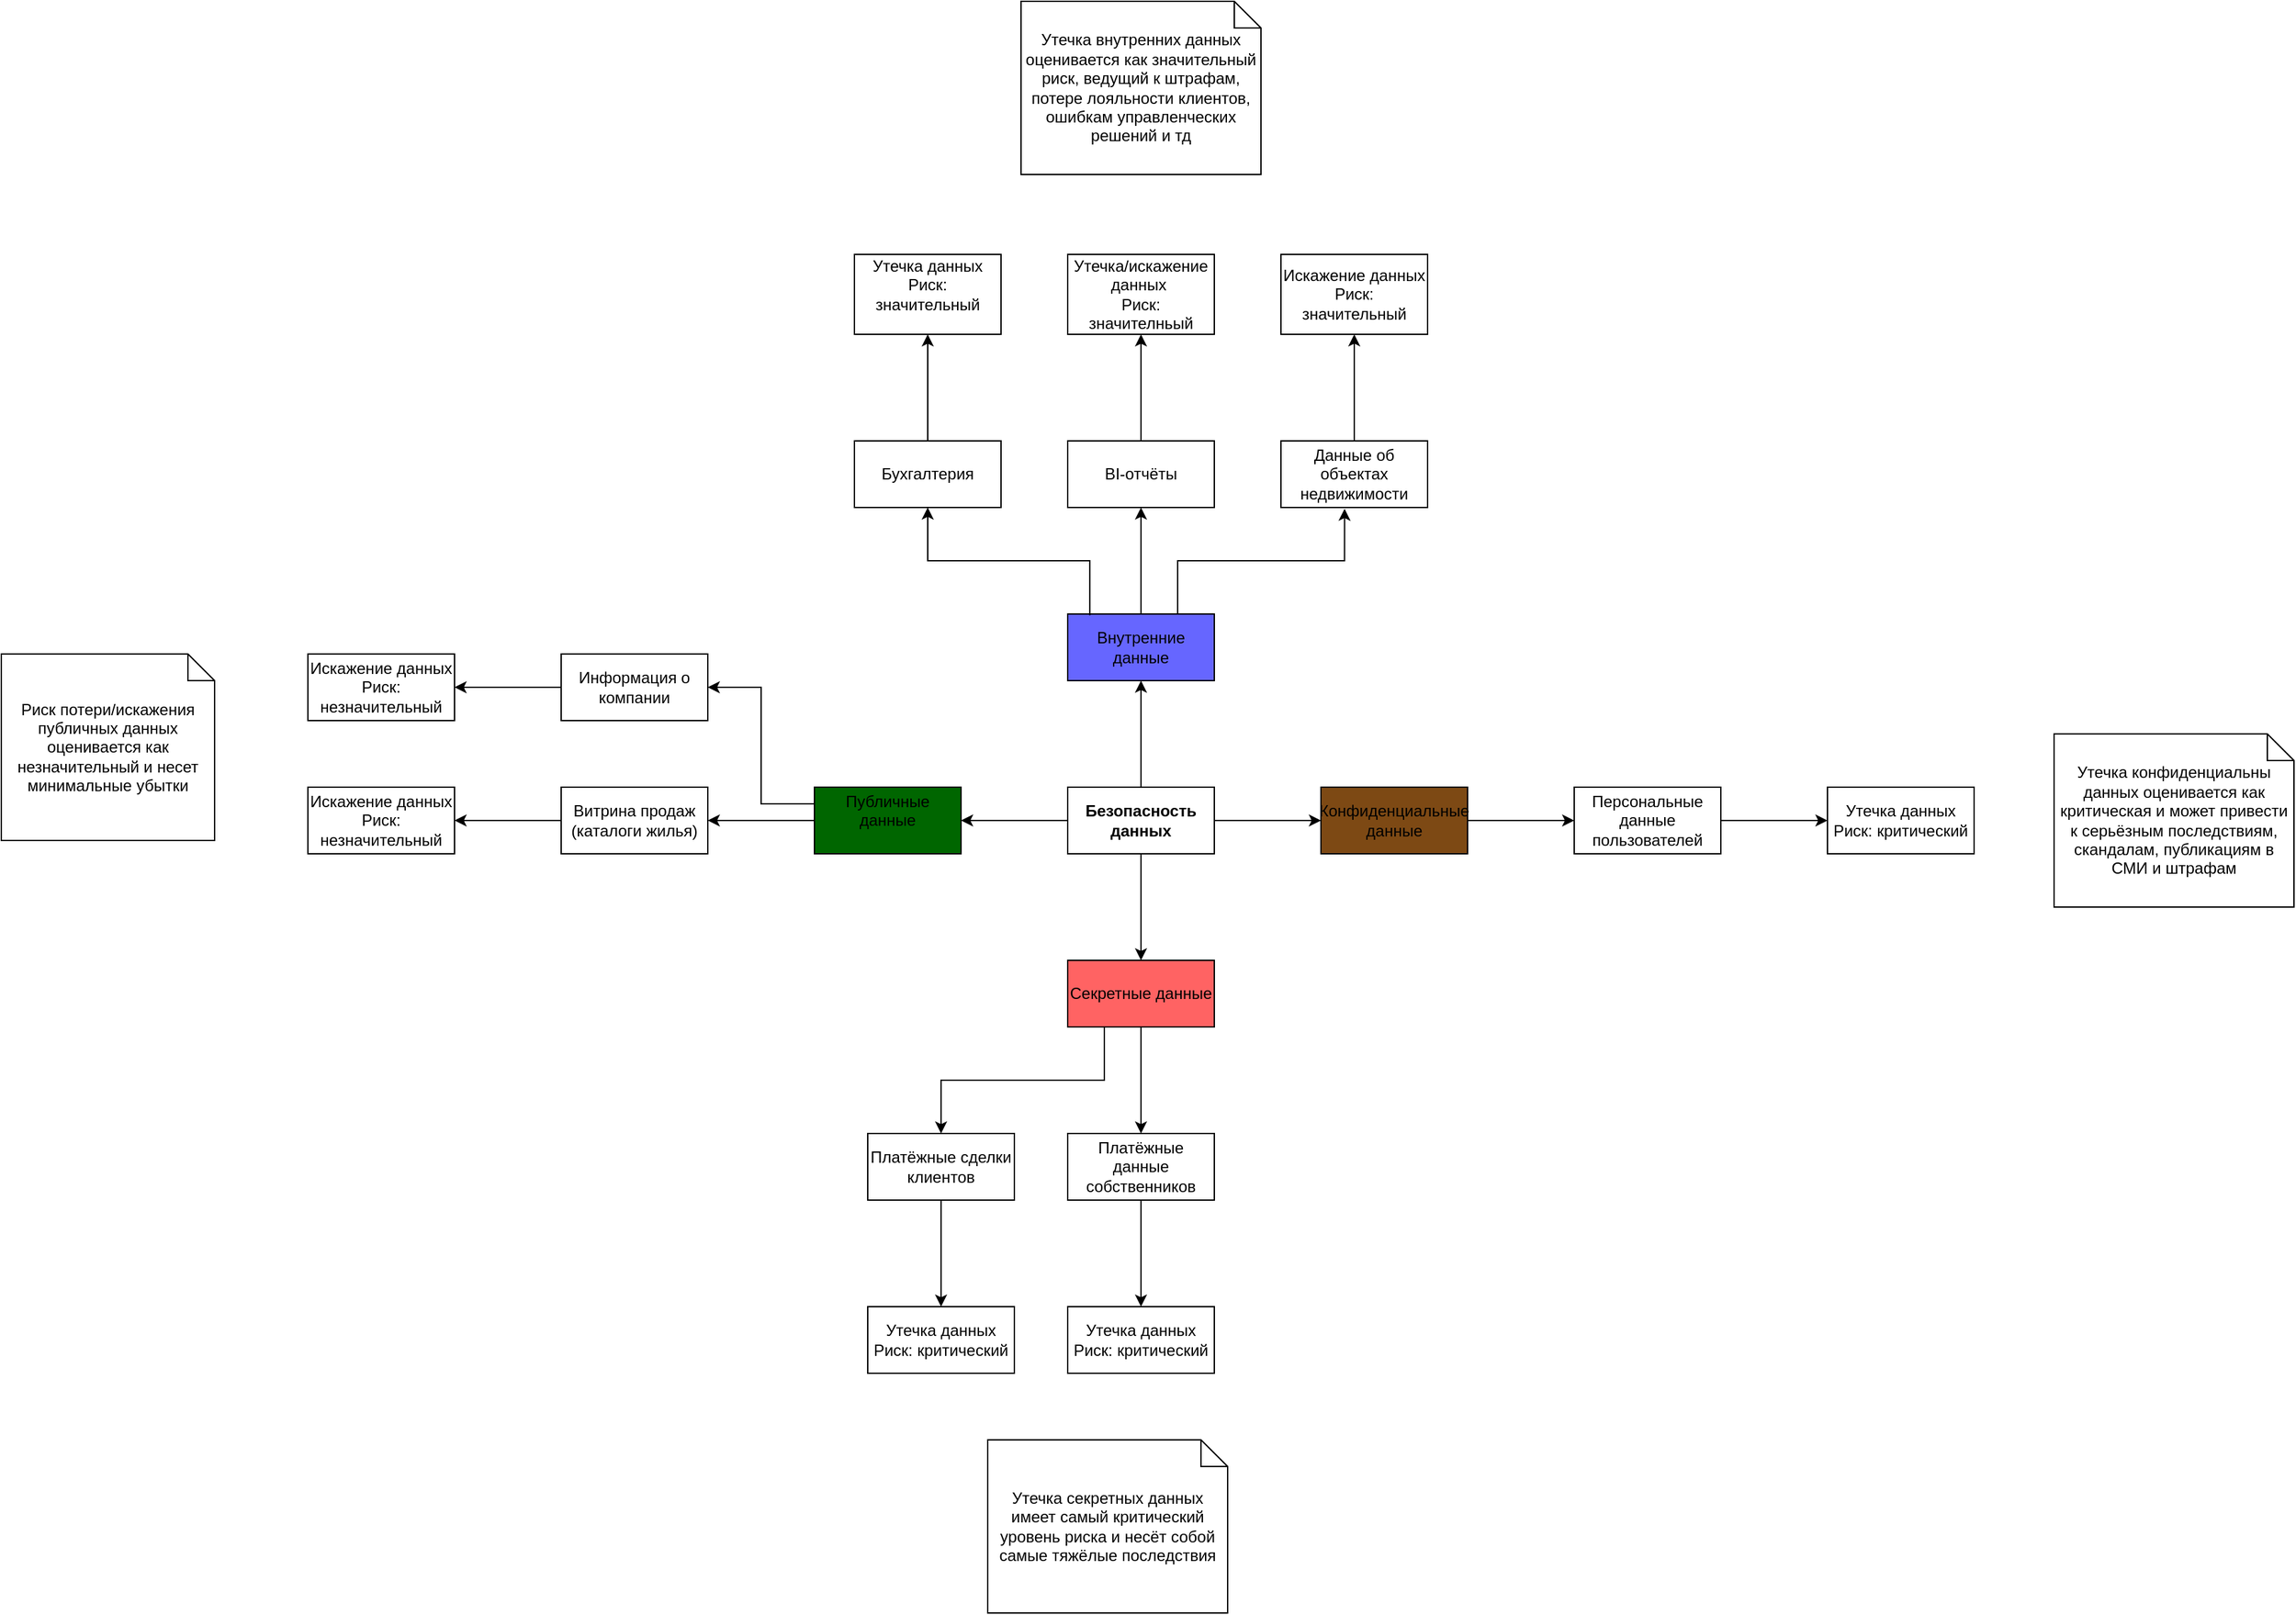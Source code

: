 <mxfile version="24.8.6">
  <diagram name="Страница — 1" id="Kaxd3F5-YJgUeU7WElb8">
    <mxGraphModel dx="1974" dy="2063" grid="1" gridSize="10" guides="1" tooltips="1" connect="1" arrows="1" fold="1" page="1" pageScale="1" pageWidth="827" pageHeight="1169" math="0" shadow="0">
      <root>
        <mxCell id="0" />
        <mxCell id="1" parent="0" />
        <mxCell id="_o-piemT-sgfUzoHXEhJ-6" value="" style="edgeStyle=orthogonalEdgeStyle;rounded=0;orthogonalLoop=1;jettySize=auto;html=1;" edge="1" parent="1" source="_o-piemT-sgfUzoHXEhJ-2" target="_o-piemT-sgfUzoHXEhJ-5">
          <mxGeometry relative="1" as="geometry" />
        </mxCell>
        <mxCell id="_o-piemT-sgfUzoHXEhJ-8" value="" style="edgeStyle=orthogonalEdgeStyle;rounded=0;orthogonalLoop=1;jettySize=auto;html=1;" edge="1" parent="1" source="_o-piemT-sgfUzoHXEhJ-2" target="_o-piemT-sgfUzoHXEhJ-7">
          <mxGeometry relative="1" as="geometry" />
        </mxCell>
        <mxCell id="_o-piemT-sgfUzoHXEhJ-10" value="" style="edgeStyle=orthogonalEdgeStyle;rounded=0;orthogonalLoop=1;jettySize=auto;html=1;" edge="1" parent="1" source="_o-piemT-sgfUzoHXEhJ-2" target="_o-piemT-sgfUzoHXEhJ-9">
          <mxGeometry relative="1" as="geometry" />
        </mxCell>
        <mxCell id="_o-piemT-sgfUzoHXEhJ-12" value="" style="edgeStyle=orthogonalEdgeStyle;rounded=0;orthogonalLoop=1;jettySize=auto;html=1;" edge="1" parent="1" source="_o-piemT-sgfUzoHXEhJ-2" target="_o-piemT-sgfUzoHXEhJ-11">
          <mxGeometry relative="1" as="geometry" />
        </mxCell>
        <mxCell id="_o-piemT-sgfUzoHXEhJ-2" value="&lt;b&gt;Безопасность данных&lt;/b&gt;" style="html=1;whiteSpace=wrap;fillColor=#FFFFFF;" vertex="1" parent="1">
          <mxGeometry x="390" y="570" width="110" height="50" as="geometry" />
        </mxCell>
        <mxCell id="_o-piemT-sgfUzoHXEhJ-26" value="" style="edgeStyle=orthogonalEdgeStyle;rounded=0;orthogonalLoop=1;jettySize=auto;html=1;" edge="1" parent="1" source="_o-piemT-sgfUzoHXEhJ-5" target="_o-piemT-sgfUzoHXEhJ-25">
          <mxGeometry relative="1" as="geometry" />
        </mxCell>
        <mxCell id="_o-piemT-sgfUzoHXEhJ-5" value="Конфиденциальные данные" style="html=1;whiteSpace=wrap;fillColor=#7D4914;" vertex="1" parent="1">
          <mxGeometry x="580" y="570" width="110" height="50" as="geometry" />
        </mxCell>
        <mxCell id="_o-piemT-sgfUzoHXEhJ-31" value="" style="edgeStyle=orthogonalEdgeStyle;rounded=0;orthogonalLoop=1;jettySize=auto;html=1;" edge="1" parent="1" source="_o-piemT-sgfUzoHXEhJ-7" target="_o-piemT-sgfUzoHXEhJ-30">
          <mxGeometry relative="1" as="geometry" />
        </mxCell>
        <mxCell id="_o-piemT-sgfUzoHXEhJ-7" value="Внутренние данные" style="html=1;whiteSpace=wrap;fillColor=#6666FF;" vertex="1" parent="1">
          <mxGeometry x="390" y="440" width="110" height="50" as="geometry" />
        </mxCell>
        <mxCell id="_o-piemT-sgfUzoHXEhJ-20" value="" style="edgeStyle=orthogonalEdgeStyle;rounded=0;orthogonalLoop=1;jettySize=auto;html=1;" edge="1" parent="1" source="_o-piemT-sgfUzoHXEhJ-9" target="_o-piemT-sgfUzoHXEhJ-19">
          <mxGeometry relative="1" as="geometry" />
        </mxCell>
        <mxCell id="_o-piemT-sgfUzoHXEhJ-9" value="Публичные данные&lt;div&gt;&lt;br&gt;&lt;/div&gt;" style="html=1;whiteSpace=wrap;fillColor=#006600;" vertex="1" parent="1">
          <mxGeometry x="200" y="570" width="110" height="50" as="geometry" />
        </mxCell>
        <mxCell id="_o-piemT-sgfUzoHXEhJ-47" value="" style="edgeStyle=orthogonalEdgeStyle;rounded=0;orthogonalLoop=1;jettySize=auto;html=1;" edge="1" parent="1" source="_o-piemT-sgfUzoHXEhJ-11" target="_o-piemT-sgfUzoHXEhJ-46">
          <mxGeometry relative="1" as="geometry" />
        </mxCell>
        <mxCell id="_o-piemT-sgfUzoHXEhJ-11" value="Секретные данные" style="html=1;whiteSpace=wrap;fillColor=#FF6363;" vertex="1" parent="1">
          <mxGeometry x="390" y="700" width="110" height="50" as="geometry" />
        </mxCell>
        <mxCell id="_o-piemT-sgfUzoHXEhJ-22" value="" style="edgeStyle=orthogonalEdgeStyle;rounded=0;orthogonalLoop=1;jettySize=auto;html=1;" edge="1" parent="1" source="_o-piemT-sgfUzoHXEhJ-19">
          <mxGeometry relative="1" as="geometry">
            <mxPoint x="-70" y="595" as="targetPoint" />
          </mxGeometry>
        </mxCell>
        <mxCell id="_o-piemT-sgfUzoHXEhJ-19" value="&lt;div&gt;Витрина продаж&lt;br&gt;(каталоги жилья)&lt;/div&gt;" style="html=1;whiteSpace=wrap;" vertex="1" parent="1">
          <mxGeometry x="10" y="570" width="110" height="50" as="geometry" />
        </mxCell>
        <mxCell id="_o-piemT-sgfUzoHXEhJ-23" value="Искажение данных&lt;br&gt;Риск: незначительный" style="html=1;whiteSpace=wrap;" vertex="1" parent="1">
          <mxGeometry x="-180" y="570" width="110" height="50" as="geometry" />
        </mxCell>
        <mxCell id="_o-piemT-sgfUzoHXEhJ-29" value="" style="edgeStyle=orthogonalEdgeStyle;rounded=0;orthogonalLoop=1;jettySize=auto;html=1;" edge="1" parent="1" source="_o-piemT-sgfUzoHXEhJ-25" target="_o-piemT-sgfUzoHXEhJ-28">
          <mxGeometry relative="1" as="geometry" />
        </mxCell>
        <mxCell id="_o-piemT-sgfUzoHXEhJ-25" value="Персональные данные пользователей" style="html=1;whiteSpace=wrap;" vertex="1" parent="1">
          <mxGeometry x="770" y="570" width="110" height="50" as="geometry" />
        </mxCell>
        <mxCell id="_o-piemT-sgfUzoHXEhJ-28" value="Утечка данных&lt;br&gt;Риск: критический" style="html=1;whiteSpace=wrap;" vertex="1" parent="1">
          <mxGeometry x="960" y="570" width="110" height="50" as="geometry" />
        </mxCell>
        <mxCell id="_o-piemT-sgfUzoHXEhJ-39" value="" style="edgeStyle=orthogonalEdgeStyle;rounded=0;orthogonalLoop=1;jettySize=auto;html=1;" edge="1" parent="1" source="_o-piemT-sgfUzoHXEhJ-30" target="_o-piemT-sgfUzoHXEhJ-38">
          <mxGeometry relative="1" as="geometry" />
        </mxCell>
        <mxCell id="_o-piemT-sgfUzoHXEhJ-30" value="BI-отчёты" style="html=1;whiteSpace=wrap;" vertex="1" parent="1">
          <mxGeometry x="390" y="310" width="110" height="50" as="geometry" />
        </mxCell>
        <mxCell id="_o-piemT-sgfUzoHXEhJ-41" value="" style="edgeStyle=orthogonalEdgeStyle;rounded=0;orthogonalLoop=1;jettySize=auto;html=1;" edge="1" parent="1" source="_o-piemT-sgfUzoHXEhJ-32" target="_o-piemT-sgfUzoHXEhJ-40">
          <mxGeometry relative="1" as="geometry" />
        </mxCell>
        <mxCell id="_o-piemT-sgfUzoHXEhJ-32" value="Данные об объектах недвижимости" style="html=1;whiteSpace=wrap;" vertex="1" parent="1">
          <mxGeometry x="550" y="310" width="110" height="50" as="geometry" />
        </mxCell>
        <mxCell id="_o-piemT-sgfUzoHXEhJ-37" value="" style="edgeStyle=orthogonalEdgeStyle;rounded=0;orthogonalLoop=1;jettySize=auto;html=1;" edge="1" parent="1" source="_o-piemT-sgfUzoHXEhJ-33" target="_o-piemT-sgfUzoHXEhJ-36">
          <mxGeometry relative="1" as="geometry" />
        </mxCell>
        <mxCell id="_o-piemT-sgfUzoHXEhJ-33" value="Бухгалтерия" style="html=1;whiteSpace=wrap;" vertex="1" parent="1">
          <mxGeometry x="230" y="310" width="110" height="50" as="geometry" />
        </mxCell>
        <mxCell id="_o-piemT-sgfUzoHXEhJ-34" value="" style="edgeStyle=orthogonalEdgeStyle;rounded=0;orthogonalLoop=1;jettySize=auto;html=1;entryX=0.434;entryY=1.019;entryDx=0;entryDy=0;entryPerimeter=0;exitX=0.75;exitY=0;exitDx=0;exitDy=0;" edge="1" parent="1" source="_o-piemT-sgfUzoHXEhJ-7" target="_o-piemT-sgfUzoHXEhJ-32">
          <mxGeometry relative="1" as="geometry">
            <mxPoint x="455" y="450" as="sourcePoint" />
            <mxPoint x="455" y="370" as="targetPoint" />
          </mxGeometry>
        </mxCell>
        <mxCell id="_o-piemT-sgfUzoHXEhJ-35" value="" style="edgeStyle=orthogonalEdgeStyle;rounded=0;orthogonalLoop=1;jettySize=auto;html=1;entryX=0.5;entryY=1;entryDx=0;entryDy=0;exitX=0.151;exitY=0.019;exitDx=0;exitDy=0;exitPerimeter=0;" edge="1" parent="1" source="_o-piemT-sgfUzoHXEhJ-7" target="_o-piemT-sgfUzoHXEhJ-33">
          <mxGeometry relative="1" as="geometry">
            <mxPoint x="483" y="450" as="sourcePoint" />
            <mxPoint x="608" y="371" as="targetPoint" />
          </mxGeometry>
        </mxCell>
        <mxCell id="_o-piemT-sgfUzoHXEhJ-36" value="Утечка данных&lt;br&gt;Риск: значительный&lt;div&gt;&lt;br&gt;&lt;/div&gt;" style="html=1;whiteSpace=wrap;" vertex="1" parent="1">
          <mxGeometry x="230" y="170" width="110" height="60" as="geometry" />
        </mxCell>
        <mxCell id="_o-piemT-sgfUzoHXEhJ-38" value="Утечка/искажение данных&amp;nbsp;&lt;br&gt;Риск: значителньый" style="html=1;whiteSpace=wrap;" vertex="1" parent="1">
          <mxGeometry x="390" y="170" width="110" height="60" as="geometry" />
        </mxCell>
        <mxCell id="_o-piemT-sgfUzoHXEhJ-40" value="Искажение данных&lt;br&gt;Риск: значительный" style="html=1;whiteSpace=wrap;" vertex="1" parent="1">
          <mxGeometry x="550" y="170" width="110" height="60" as="geometry" />
        </mxCell>
        <mxCell id="_o-piemT-sgfUzoHXEhJ-45" value="" style="edgeStyle=orthogonalEdgeStyle;rounded=0;orthogonalLoop=1;jettySize=auto;html=1;" edge="1" parent="1" source="_o-piemT-sgfUzoHXEhJ-42" target="_o-piemT-sgfUzoHXEhJ-44">
          <mxGeometry relative="1" as="geometry" />
        </mxCell>
        <mxCell id="_o-piemT-sgfUzoHXEhJ-42" value="&lt;div&gt;Информация о компании&lt;/div&gt;" style="html=1;whiteSpace=wrap;" vertex="1" parent="1">
          <mxGeometry x="10" y="470" width="110" height="50" as="geometry" />
        </mxCell>
        <mxCell id="_o-piemT-sgfUzoHXEhJ-43" value="" style="edgeStyle=orthogonalEdgeStyle;rounded=0;orthogonalLoop=1;jettySize=auto;html=1;exitX=0;exitY=0.25;exitDx=0;exitDy=0;entryX=1;entryY=0.5;entryDx=0;entryDy=0;" edge="1" parent="1" source="_o-piemT-sgfUzoHXEhJ-9" target="_o-piemT-sgfUzoHXEhJ-42">
          <mxGeometry relative="1" as="geometry">
            <mxPoint x="210" y="605" as="sourcePoint" />
            <mxPoint x="130" y="605" as="targetPoint" />
          </mxGeometry>
        </mxCell>
        <mxCell id="_o-piemT-sgfUzoHXEhJ-44" value="&lt;div&gt;Искажение данных&lt;br&gt;Риск: незначительный&lt;/div&gt;" style="html=1;whiteSpace=wrap;" vertex="1" parent="1">
          <mxGeometry x="-180" y="470" width="110" height="50" as="geometry" />
        </mxCell>
        <mxCell id="_o-piemT-sgfUzoHXEhJ-53" value="" style="edgeStyle=orthogonalEdgeStyle;rounded=0;orthogonalLoop=1;jettySize=auto;html=1;" edge="1" parent="1" source="_o-piemT-sgfUzoHXEhJ-46" target="_o-piemT-sgfUzoHXEhJ-52">
          <mxGeometry relative="1" as="geometry" />
        </mxCell>
        <mxCell id="_o-piemT-sgfUzoHXEhJ-46" value="Платёжные данные собственников" style="html=1;whiteSpace=wrap;" vertex="1" parent="1">
          <mxGeometry x="390" y="830" width="110" height="50" as="geometry" />
        </mxCell>
        <mxCell id="_o-piemT-sgfUzoHXEhJ-51" value="" style="edgeStyle=orthogonalEdgeStyle;rounded=0;orthogonalLoop=1;jettySize=auto;html=1;" edge="1" parent="1" source="_o-piemT-sgfUzoHXEhJ-48" target="_o-piemT-sgfUzoHXEhJ-50">
          <mxGeometry relative="1" as="geometry" />
        </mxCell>
        <mxCell id="_o-piemT-sgfUzoHXEhJ-48" value="Платёжные сделки клиентов" style="html=1;whiteSpace=wrap;" vertex="1" parent="1">
          <mxGeometry x="240" y="830" width="110" height="50" as="geometry" />
        </mxCell>
        <mxCell id="_o-piemT-sgfUzoHXEhJ-49" value="" style="edgeStyle=orthogonalEdgeStyle;rounded=0;orthogonalLoop=1;jettySize=auto;html=1;exitX=0.25;exitY=1;exitDx=0;exitDy=0;entryX=0.5;entryY=0;entryDx=0;entryDy=0;" edge="1" parent="1" source="_o-piemT-sgfUzoHXEhJ-11" target="_o-piemT-sgfUzoHXEhJ-48">
          <mxGeometry relative="1" as="geometry">
            <mxPoint x="455" y="760" as="sourcePoint" />
            <mxPoint x="455" y="840" as="targetPoint" />
          </mxGeometry>
        </mxCell>
        <mxCell id="_o-piemT-sgfUzoHXEhJ-50" value="Утечка данных&lt;br&gt;Риск: критический" style="html=1;whiteSpace=wrap;" vertex="1" parent="1">
          <mxGeometry x="240" y="960" width="110" height="50" as="geometry" />
        </mxCell>
        <mxCell id="_o-piemT-sgfUzoHXEhJ-52" value="Утечка данных&lt;br&gt;Риск: критический" style="html=1;whiteSpace=wrap;" vertex="1" parent="1">
          <mxGeometry x="390" y="960" width="110" height="50" as="geometry" />
        </mxCell>
        <mxCell id="_o-piemT-sgfUzoHXEhJ-54" value="Риск потери/искажения публичных данных оценивается как незначительный и несет минимальные убытки" style="shape=note;size=20;whiteSpace=wrap;html=1;" vertex="1" parent="1">
          <mxGeometry x="-410" y="470" width="160" height="140" as="geometry" />
        </mxCell>
        <mxCell id="_o-piemT-sgfUzoHXEhJ-55" value="Утечка внутренних данных оценивается как значительный риск, ведущий к штрафам, потере лояльности клиентов, ошибкам управленческих решений и тд" style="shape=note;size=20;whiteSpace=wrap;html=1;" vertex="1" parent="1">
          <mxGeometry x="355" y="-20" width="180" height="130" as="geometry" />
        </mxCell>
        <mxCell id="_o-piemT-sgfUzoHXEhJ-56" value="Утечка конфиденциальны данных оценивается как критическая и может привести к серьёзным последствиям, скандалам, публикациям в СМИ и штрафам" style="shape=note;size=20;whiteSpace=wrap;html=1;" vertex="1" parent="1">
          <mxGeometry x="1130" y="530" width="180" height="130" as="geometry" />
        </mxCell>
        <mxCell id="_o-piemT-sgfUzoHXEhJ-57" value="Утечка секретных данных имеет самый критический уровень риска и несёт собой самые тяжёлые последствия" style="shape=note;size=20;whiteSpace=wrap;html=1;" vertex="1" parent="1">
          <mxGeometry x="330" y="1060" width="180" height="130" as="geometry" />
        </mxCell>
      </root>
    </mxGraphModel>
  </diagram>
</mxfile>
